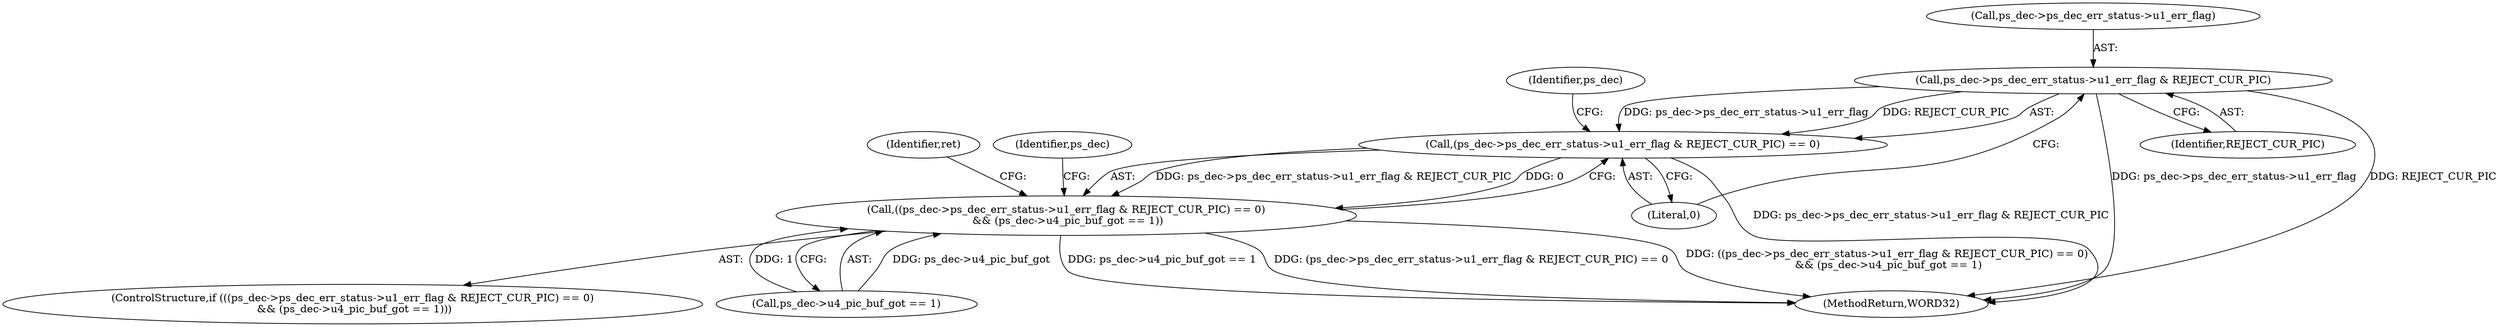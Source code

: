 digraph "0_Android_33ef7de9ddc8ea7eb9cbc440d1cf89957a0c267b@pointer" {
"1001889" [label="(Call,ps_dec->ps_dec_err_status->u1_err_flag & REJECT_CUR_PIC)"];
"1001888" [label="(Call,(ps_dec->ps_dec_err_status->u1_err_flag & REJECT_CUR_PIC) == 0)"];
"1001887" [label="(Call,((ps_dec->ps_dec_err_status->u1_err_flag & REJECT_CUR_PIC) == 0)\n && (ps_dec->u4_pic_buf_got == 1))"];
"1002189" [label="(MethodReturn,WORD32)"];
"1001904" [label="(Identifier,ret)"];
"1001890" [label="(Call,ps_dec->ps_dec_err_status->u1_err_flag)"];
"1001895" [label="(Identifier,REJECT_CUR_PIC)"];
"1001899" [label="(Identifier,ps_dec)"];
"1001889" [label="(Call,ps_dec->ps_dec_err_status->u1_err_flag & REJECT_CUR_PIC)"];
"1001887" [label="(Call,((ps_dec->ps_dec_err_status->u1_err_flag & REJECT_CUR_PIC) == 0)\n && (ps_dec->u4_pic_buf_got == 1))"];
"1001886" [label="(ControlStructure,if (((ps_dec->ps_dec_err_status->u1_err_flag & REJECT_CUR_PIC) == 0)\n && (ps_dec->u4_pic_buf_got == 1)))"];
"1001917" [label="(Identifier,ps_dec)"];
"1001896" [label="(Literal,0)"];
"1001897" [label="(Call,ps_dec->u4_pic_buf_got == 1)"];
"1001888" [label="(Call,(ps_dec->ps_dec_err_status->u1_err_flag & REJECT_CUR_PIC) == 0)"];
"1001889" -> "1001888"  [label="AST: "];
"1001889" -> "1001895"  [label="CFG: "];
"1001890" -> "1001889"  [label="AST: "];
"1001895" -> "1001889"  [label="AST: "];
"1001896" -> "1001889"  [label="CFG: "];
"1001889" -> "1002189"  [label="DDG: REJECT_CUR_PIC"];
"1001889" -> "1002189"  [label="DDG: ps_dec->ps_dec_err_status->u1_err_flag"];
"1001889" -> "1001888"  [label="DDG: ps_dec->ps_dec_err_status->u1_err_flag"];
"1001889" -> "1001888"  [label="DDG: REJECT_CUR_PIC"];
"1001888" -> "1001887"  [label="AST: "];
"1001888" -> "1001896"  [label="CFG: "];
"1001896" -> "1001888"  [label="AST: "];
"1001899" -> "1001888"  [label="CFG: "];
"1001887" -> "1001888"  [label="CFG: "];
"1001888" -> "1002189"  [label="DDG: ps_dec->ps_dec_err_status->u1_err_flag & REJECT_CUR_PIC"];
"1001888" -> "1001887"  [label="DDG: ps_dec->ps_dec_err_status->u1_err_flag & REJECT_CUR_PIC"];
"1001888" -> "1001887"  [label="DDG: 0"];
"1001887" -> "1001886"  [label="AST: "];
"1001887" -> "1001897"  [label="CFG: "];
"1001897" -> "1001887"  [label="AST: "];
"1001904" -> "1001887"  [label="CFG: "];
"1001917" -> "1001887"  [label="CFG: "];
"1001887" -> "1002189"  [label="DDG: ps_dec->u4_pic_buf_got == 1"];
"1001887" -> "1002189"  [label="DDG: (ps_dec->ps_dec_err_status->u1_err_flag & REJECT_CUR_PIC) == 0"];
"1001887" -> "1002189"  [label="DDG: ((ps_dec->ps_dec_err_status->u1_err_flag & REJECT_CUR_PIC) == 0)\n && (ps_dec->u4_pic_buf_got == 1)"];
"1001897" -> "1001887"  [label="DDG: ps_dec->u4_pic_buf_got"];
"1001897" -> "1001887"  [label="DDG: 1"];
}
